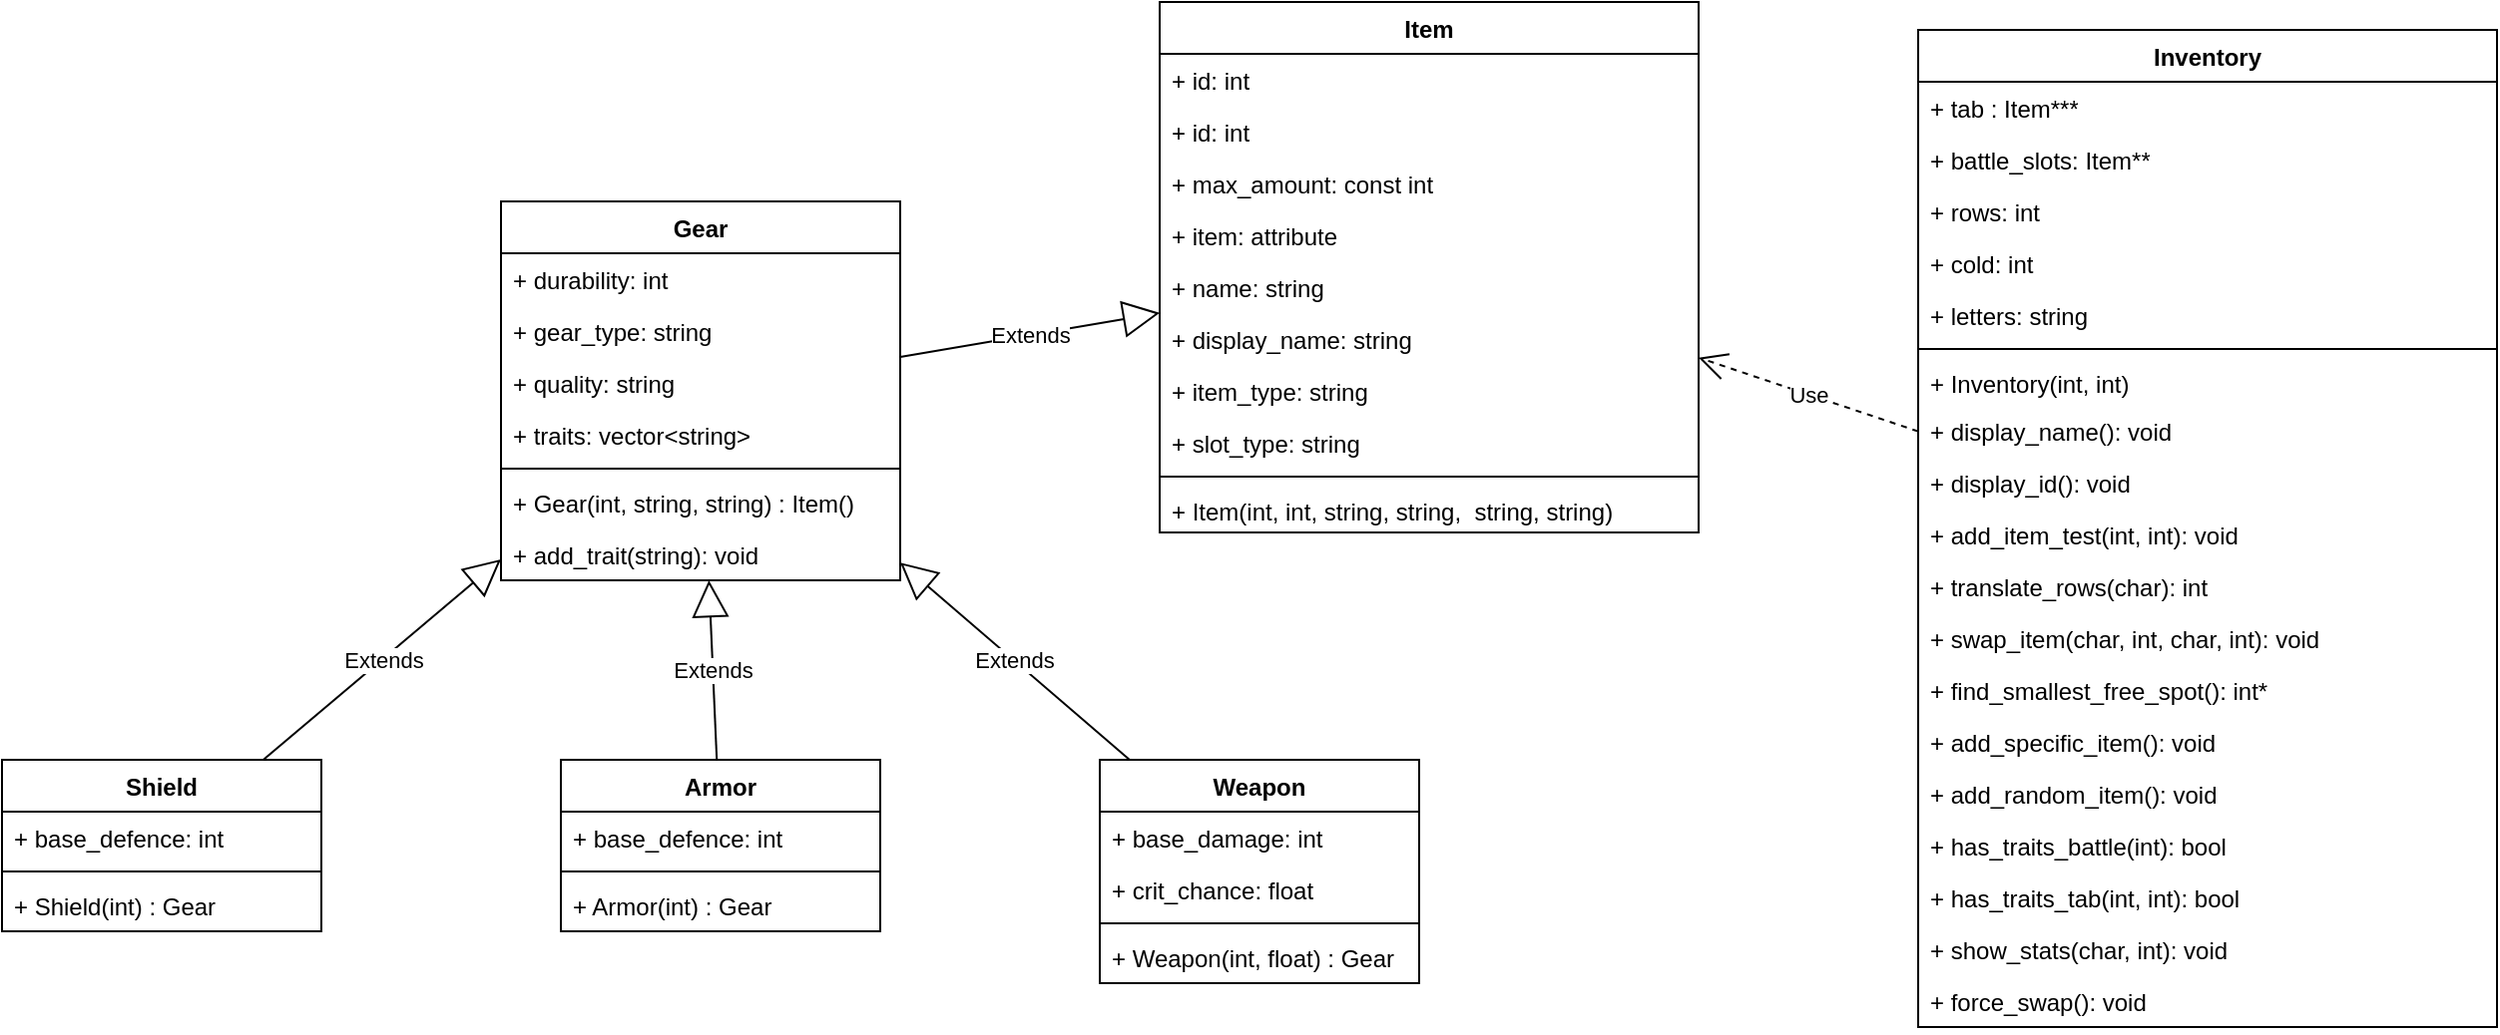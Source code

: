<mxfile version="24.2.0" type="device">
  <diagram name="Page-1" id="_dNiGDaDR8d5EwBt3t6j">
    <mxGraphModel dx="1009" dy="550" grid="1" gridSize="10" guides="1" tooltips="1" connect="1" arrows="1" fold="1" page="1" pageScale="1" pageWidth="827" pageHeight="1169" math="0" shadow="0">
      <root>
        <mxCell id="0" />
        <mxCell id="1" parent="0" />
        <mxCell id="x1fYGA4ewjxQlNlZTTYN-1" value="Item" style="swimlane;fontStyle=1;align=center;verticalAlign=top;childLayout=stackLayout;horizontal=1;startSize=26;horizontalStack=0;resizeParent=1;resizeParentMax=0;resizeLast=0;collapsible=1;marginBottom=0;whiteSpace=wrap;html=1;" vertex="1" parent="1">
          <mxGeometry x="640" y="20" width="270" height="266" as="geometry" />
        </mxCell>
        <mxCell id="x1fYGA4ewjxQlNlZTTYN-44" value="+ id: int" style="text;strokeColor=none;fillColor=none;align=left;verticalAlign=top;spacingLeft=4;spacingRight=4;overflow=hidden;rotatable=0;points=[[0,0.5],[1,0.5]];portConstraint=eastwest;whiteSpace=wrap;html=1;" vertex="1" parent="x1fYGA4ewjxQlNlZTTYN-1">
          <mxGeometry y="26" width="270" height="26" as="geometry" />
        </mxCell>
        <mxCell id="x1fYGA4ewjxQlNlZTTYN-2" value="+ id: int" style="text;strokeColor=none;fillColor=none;align=left;verticalAlign=top;spacingLeft=4;spacingRight=4;overflow=hidden;rotatable=0;points=[[0,0.5],[1,0.5]];portConstraint=eastwest;whiteSpace=wrap;html=1;" vertex="1" parent="x1fYGA4ewjxQlNlZTTYN-1">
          <mxGeometry y="52" width="270" height="26" as="geometry" />
        </mxCell>
        <mxCell id="x1fYGA4ewjxQlNlZTTYN-41" value="+ max_amount: const int" style="text;strokeColor=none;fillColor=none;align=left;verticalAlign=top;spacingLeft=4;spacingRight=4;overflow=hidden;rotatable=0;points=[[0,0.5],[1,0.5]];portConstraint=eastwest;whiteSpace=wrap;html=1;" vertex="1" parent="x1fYGA4ewjxQlNlZTTYN-1">
          <mxGeometry y="78" width="270" height="26" as="geometry" />
        </mxCell>
        <mxCell id="x1fYGA4ewjxQlNlZTTYN-61" value="+ item: attribute" style="text;strokeColor=none;fillColor=none;align=left;verticalAlign=top;spacingLeft=4;spacingRight=4;overflow=hidden;rotatable=0;points=[[0,0.5],[1,0.5]];portConstraint=eastwest;whiteSpace=wrap;html=1;" vertex="1" parent="x1fYGA4ewjxQlNlZTTYN-1">
          <mxGeometry y="104" width="270" height="26" as="geometry" />
        </mxCell>
        <mxCell id="x1fYGA4ewjxQlNlZTTYN-39" value="+ name: string" style="text;strokeColor=none;fillColor=none;align=left;verticalAlign=top;spacingLeft=4;spacingRight=4;overflow=hidden;rotatable=0;points=[[0,0.5],[1,0.5]];portConstraint=eastwest;whiteSpace=wrap;html=1;" vertex="1" parent="x1fYGA4ewjxQlNlZTTYN-1">
          <mxGeometry y="130" width="270" height="26" as="geometry" />
        </mxCell>
        <mxCell id="x1fYGA4ewjxQlNlZTTYN-40" value="+ display_name: string" style="text;strokeColor=none;fillColor=none;align=left;verticalAlign=top;spacingLeft=4;spacingRight=4;overflow=hidden;rotatable=0;points=[[0,0.5],[1,0.5]];portConstraint=eastwest;whiteSpace=wrap;html=1;" vertex="1" parent="x1fYGA4ewjxQlNlZTTYN-1">
          <mxGeometry y="156" width="270" height="26" as="geometry" />
        </mxCell>
        <mxCell id="x1fYGA4ewjxQlNlZTTYN-42" value="+ item_type: string" style="text;strokeColor=none;fillColor=none;align=left;verticalAlign=top;spacingLeft=4;spacingRight=4;overflow=hidden;rotatable=0;points=[[0,0.5],[1,0.5]];portConstraint=eastwest;whiteSpace=wrap;html=1;" vertex="1" parent="x1fYGA4ewjxQlNlZTTYN-1">
          <mxGeometry y="182" width="270" height="26" as="geometry" />
        </mxCell>
        <mxCell id="x1fYGA4ewjxQlNlZTTYN-43" value="+ slot_type: string" style="text;strokeColor=none;fillColor=none;align=left;verticalAlign=top;spacingLeft=4;spacingRight=4;overflow=hidden;rotatable=0;points=[[0,0.5],[1,0.5]];portConstraint=eastwest;whiteSpace=wrap;html=1;" vertex="1" parent="x1fYGA4ewjxQlNlZTTYN-1">
          <mxGeometry y="208" width="270" height="26" as="geometry" />
        </mxCell>
        <mxCell id="x1fYGA4ewjxQlNlZTTYN-3" value="" style="line;strokeWidth=1;fillColor=none;align=left;verticalAlign=middle;spacingTop=-1;spacingLeft=3;spacingRight=3;rotatable=0;labelPosition=right;points=[];portConstraint=eastwest;strokeColor=inherit;" vertex="1" parent="x1fYGA4ewjxQlNlZTTYN-1">
          <mxGeometry y="234" width="270" height="8" as="geometry" />
        </mxCell>
        <mxCell id="x1fYGA4ewjxQlNlZTTYN-4" value="+ Item(int, int, string, string,&amp;nbsp; string, string)" style="text;strokeColor=none;fillColor=none;align=left;verticalAlign=top;spacingLeft=4;spacingRight=4;overflow=hidden;rotatable=0;points=[[0,0.5],[1,0.5]];portConstraint=eastwest;whiteSpace=wrap;html=1;" vertex="1" parent="x1fYGA4ewjxQlNlZTTYN-1">
          <mxGeometry y="242" width="270" height="24" as="geometry" />
        </mxCell>
        <mxCell id="x1fYGA4ewjxQlNlZTTYN-9" value="Gear" style="swimlane;fontStyle=1;align=center;verticalAlign=top;childLayout=stackLayout;horizontal=1;startSize=26;horizontalStack=0;resizeParent=1;resizeParentMax=0;resizeLast=0;collapsible=1;marginBottom=0;whiteSpace=wrap;html=1;" vertex="1" parent="1">
          <mxGeometry x="310" y="120" width="200" height="190" as="geometry" />
        </mxCell>
        <mxCell id="x1fYGA4ewjxQlNlZTTYN-10" value="+ durability: int" style="text;strokeColor=none;fillColor=none;align=left;verticalAlign=top;spacingLeft=4;spacingRight=4;overflow=hidden;rotatable=0;points=[[0,0.5],[1,0.5]];portConstraint=eastwest;whiteSpace=wrap;html=1;" vertex="1" parent="x1fYGA4ewjxQlNlZTTYN-9">
          <mxGeometry y="26" width="200" height="26" as="geometry" />
        </mxCell>
        <mxCell id="x1fYGA4ewjxQlNlZTTYN-48" value="+ gear_type: string" style="text;strokeColor=none;fillColor=none;align=left;verticalAlign=top;spacingLeft=4;spacingRight=4;overflow=hidden;rotatable=0;points=[[0,0.5],[1,0.5]];portConstraint=eastwest;whiteSpace=wrap;html=1;" vertex="1" parent="x1fYGA4ewjxQlNlZTTYN-9">
          <mxGeometry y="52" width="200" height="26" as="geometry" />
        </mxCell>
        <mxCell id="x1fYGA4ewjxQlNlZTTYN-47" value="+ quality: string" style="text;strokeColor=none;fillColor=none;align=left;verticalAlign=top;spacingLeft=4;spacingRight=4;overflow=hidden;rotatable=0;points=[[0,0.5],[1,0.5]];portConstraint=eastwest;whiteSpace=wrap;html=1;" vertex="1" parent="x1fYGA4ewjxQlNlZTTYN-9">
          <mxGeometry y="78" width="200" height="26" as="geometry" />
        </mxCell>
        <mxCell id="x1fYGA4ewjxQlNlZTTYN-50" value="+ traits: vector&amp;lt;string&amp;gt;" style="text;strokeColor=none;fillColor=none;align=left;verticalAlign=top;spacingLeft=4;spacingRight=4;overflow=hidden;rotatable=0;points=[[0,0.5],[1,0.5]];portConstraint=eastwest;whiteSpace=wrap;html=1;" vertex="1" parent="x1fYGA4ewjxQlNlZTTYN-9">
          <mxGeometry y="104" width="200" height="26" as="geometry" />
        </mxCell>
        <mxCell id="x1fYGA4ewjxQlNlZTTYN-11" value="" style="line;strokeWidth=1;fillColor=none;align=left;verticalAlign=middle;spacingTop=-1;spacingLeft=3;spacingRight=3;rotatable=0;labelPosition=right;points=[];portConstraint=eastwest;strokeColor=inherit;" vertex="1" parent="x1fYGA4ewjxQlNlZTTYN-9">
          <mxGeometry y="130" width="200" height="8" as="geometry" />
        </mxCell>
        <mxCell id="x1fYGA4ewjxQlNlZTTYN-12" value="+ Gear(int, string, string) : Item()" style="text;strokeColor=none;fillColor=none;align=left;verticalAlign=top;spacingLeft=4;spacingRight=4;overflow=hidden;rotatable=0;points=[[0,0.5],[1,0.5]];portConstraint=eastwest;whiteSpace=wrap;html=1;" vertex="1" parent="x1fYGA4ewjxQlNlZTTYN-9">
          <mxGeometry y="138" width="200" height="26" as="geometry" />
        </mxCell>
        <mxCell id="x1fYGA4ewjxQlNlZTTYN-51" value="+ add_trait(string): void&amp;nbsp;" style="text;strokeColor=none;fillColor=none;align=left;verticalAlign=top;spacingLeft=4;spacingRight=4;overflow=hidden;rotatable=0;points=[[0,0.5],[1,0.5]];portConstraint=eastwest;whiteSpace=wrap;html=1;" vertex="1" parent="x1fYGA4ewjxQlNlZTTYN-9">
          <mxGeometry y="164" width="200" height="26" as="geometry" />
        </mxCell>
        <mxCell id="x1fYGA4ewjxQlNlZTTYN-13" value="Shield" style="swimlane;fontStyle=1;align=center;verticalAlign=top;childLayout=stackLayout;horizontal=1;startSize=26;horizontalStack=0;resizeParent=1;resizeParentMax=0;resizeLast=0;collapsible=1;marginBottom=0;whiteSpace=wrap;html=1;" vertex="1" parent="1">
          <mxGeometry x="60" y="400" width="160" height="86" as="geometry" />
        </mxCell>
        <mxCell id="x1fYGA4ewjxQlNlZTTYN-14" value="+ base_defence: int" style="text;strokeColor=none;fillColor=none;align=left;verticalAlign=top;spacingLeft=4;spacingRight=4;overflow=hidden;rotatable=0;points=[[0,0.5],[1,0.5]];portConstraint=eastwest;whiteSpace=wrap;html=1;" vertex="1" parent="x1fYGA4ewjxQlNlZTTYN-13">
          <mxGeometry y="26" width="160" height="26" as="geometry" />
        </mxCell>
        <mxCell id="x1fYGA4ewjxQlNlZTTYN-15" value="" style="line;strokeWidth=1;fillColor=none;align=left;verticalAlign=middle;spacingTop=-1;spacingLeft=3;spacingRight=3;rotatable=0;labelPosition=right;points=[];portConstraint=eastwest;strokeColor=inherit;" vertex="1" parent="x1fYGA4ewjxQlNlZTTYN-13">
          <mxGeometry y="52" width="160" height="8" as="geometry" />
        </mxCell>
        <mxCell id="x1fYGA4ewjxQlNlZTTYN-16" value="+ Shield(int) : Gear" style="text;strokeColor=none;fillColor=none;align=left;verticalAlign=top;spacingLeft=4;spacingRight=4;overflow=hidden;rotatable=0;points=[[0,0.5],[1,0.5]];portConstraint=eastwest;whiteSpace=wrap;html=1;" vertex="1" parent="x1fYGA4ewjxQlNlZTTYN-13">
          <mxGeometry y="60" width="160" height="26" as="geometry" />
        </mxCell>
        <mxCell id="x1fYGA4ewjxQlNlZTTYN-21" value="Armor" style="swimlane;fontStyle=1;align=center;verticalAlign=top;childLayout=stackLayout;horizontal=1;startSize=26;horizontalStack=0;resizeParent=1;resizeParentMax=0;resizeLast=0;collapsible=1;marginBottom=0;whiteSpace=wrap;html=1;" vertex="1" parent="1">
          <mxGeometry x="340" y="400" width="160" height="86" as="geometry" />
        </mxCell>
        <mxCell id="x1fYGA4ewjxQlNlZTTYN-22" value="+ base_defence: int" style="text;strokeColor=none;fillColor=none;align=left;verticalAlign=top;spacingLeft=4;spacingRight=4;overflow=hidden;rotatable=0;points=[[0,0.5],[1,0.5]];portConstraint=eastwest;whiteSpace=wrap;html=1;" vertex="1" parent="x1fYGA4ewjxQlNlZTTYN-21">
          <mxGeometry y="26" width="160" height="26" as="geometry" />
        </mxCell>
        <mxCell id="x1fYGA4ewjxQlNlZTTYN-23" value="" style="line;strokeWidth=1;fillColor=none;align=left;verticalAlign=middle;spacingTop=-1;spacingLeft=3;spacingRight=3;rotatable=0;labelPosition=right;points=[];portConstraint=eastwest;strokeColor=inherit;" vertex="1" parent="x1fYGA4ewjxQlNlZTTYN-21">
          <mxGeometry y="52" width="160" height="8" as="geometry" />
        </mxCell>
        <mxCell id="x1fYGA4ewjxQlNlZTTYN-24" value="+ Armor(int) : Gear" style="text;strokeColor=none;fillColor=none;align=left;verticalAlign=top;spacingLeft=4;spacingRight=4;overflow=hidden;rotatable=0;points=[[0,0.5],[1,0.5]];portConstraint=eastwest;whiteSpace=wrap;html=1;" vertex="1" parent="x1fYGA4ewjxQlNlZTTYN-21">
          <mxGeometry y="60" width="160" height="26" as="geometry" />
        </mxCell>
        <mxCell id="x1fYGA4ewjxQlNlZTTYN-29" value="Weapon" style="swimlane;fontStyle=1;align=center;verticalAlign=top;childLayout=stackLayout;horizontal=1;startSize=26;horizontalStack=0;resizeParent=1;resizeParentMax=0;resizeLast=0;collapsible=1;marginBottom=0;whiteSpace=wrap;html=1;" vertex="1" parent="1">
          <mxGeometry x="610" y="400" width="160" height="112" as="geometry" />
        </mxCell>
        <mxCell id="x1fYGA4ewjxQlNlZTTYN-52" value="+ base_damage: int" style="text;strokeColor=none;fillColor=none;align=left;verticalAlign=top;spacingLeft=4;spacingRight=4;overflow=hidden;rotatable=0;points=[[0,0.5],[1,0.5]];portConstraint=eastwest;whiteSpace=wrap;html=1;" vertex="1" parent="x1fYGA4ewjxQlNlZTTYN-29">
          <mxGeometry y="26" width="160" height="26" as="geometry" />
        </mxCell>
        <mxCell id="x1fYGA4ewjxQlNlZTTYN-30" value="+ crit_chance: float" style="text;strokeColor=none;fillColor=none;align=left;verticalAlign=top;spacingLeft=4;spacingRight=4;overflow=hidden;rotatable=0;points=[[0,0.5],[1,0.5]];portConstraint=eastwest;whiteSpace=wrap;html=1;" vertex="1" parent="x1fYGA4ewjxQlNlZTTYN-29">
          <mxGeometry y="52" width="160" height="26" as="geometry" />
        </mxCell>
        <mxCell id="x1fYGA4ewjxQlNlZTTYN-31" value="" style="line;strokeWidth=1;fillColor=none;align=left;verticalAlign=middle;spacingTop=-1;spacingLeft=3;spacingRight=3;rotatable=0;labelPosition=right;points=[];portConstraint=eastwest;strokeColor=inherit;" vertex="1" parent="x1fYGA4ewjxQlNlZTTYN-29">
          <mxGeometry y="78" width="160" height="8" as="geometry" />
        </mxCell>
        <mxCell id="x1fYGA4ewjxQlNlZTTYN-32" value="+ Weapon(int, float) : Gear" style="text;strokeColor=none;fillColor=none;align=left;verticalAlign=top;spacingLeft=4;spacingRight=4;overflow=hidden;rotatable=0;points=[[0,0.5],[1,0.5]];portConstraint=eastwest;whiteSpace=wrap;html=1;" vertex="1" parent="x1fYGA4ewjxQlNlZTTYN-29">
          <mxGeometry y="86" width="160" height="26" as="geometry" />
        </mxCell>
        <mxCell id="x1fYGA4ewjxQlNlZTTYN-33" value="Extends" style="endArrow=block;endSize=16;endFill=0;html=1;rounded=0;" edge="1" parent="1" source="x1fYGA4ewjxQlNlZTTYN-9" target="x1fYGA4ewjxQlNlZTTYN-1">
          <mxGeometry width="160" relative="1" as="geometry">
            <mxPoint x="330" y="290" as="sourcePoint" />
            <mxPoint x="490" y="290" as="targetPoint" />
          </mxGeometry>
        </mxCell>
        <mxCell id="x1fYGA4ewjxQlNlZTTYN-36" value="Extends" style="endArrow=block;endSize=16;endFill=0;html=1;rounded=0;" edge="1" parent="1" source="x1fYGA4ewjxQlNlZTTYN-13" target="x1fYGA4ewjxQlNlZTTYN-9">
          <mxGeometry width="160" relative="1" as="geometry">
            <mxPoint x="330" y="290" as="sourcePoint" />
            <mxPoint x="490" y="290" as="targetPoint" />
          </mxGeometry>
        </mxCell>
        <mxCell id="x1fYGA4ewjxQlNlZTTYN-37" value="Extends" style="endArrow=block;endSize=16;endFill=0;html=1;rounded=0;" edge="1" parent="1" source="x1fYGA4ewjxQlNlZTTYN-29" target="x1fYGA4ewjxQlNlZTTYN-9">
          <mxGeometry width="160" relative="1" as="geometry">
            <mxPoint x="330" y="290" as="sourcePoint" />
            <mxPoint x="710" y="160" as="targetPoint" />
          </mxGeometry>
        </mxCell>
        <mxCell id="x1fYGA4ewjxQlNlZTTYN-38" value="Extends" style="endArrow=block;endSize=16;endFill=0;html=1;rounded=0;" edge="1" parent="1" source="x1fYGA4ewjxQlNlZTTYN-21" target="x1fYGA4ewjxQlNlZTTYN-9">
          <mxGeometry width="160" relative="1" as="geometry">
            <mxPoint x="330" y="290" as="sourcePoint" />
            <mxPoint x="490" y="290" as="targetPoint" />
          </mxGeometry>
        </mxCell>
        <mxCell id="x1fYGA4ewjxQlNlZTTYN-53" value="Inventory" style="swimlane;fontStyle=1;align=center;verticalAlign=top;childLayout=stackLayout;horizontal=1;startSize=26;horizontalStack=0;resizeParent=1;resizeParentMax=0;resizeLast=0;collapsible=1;marginBottom=0;whiteSpace=wrap;html=1;" vertex="1" parent="1">
          <mxGeometry x="1020" y="34" width="290" height="500" as="geometry" />
        </mxCell>
        <mxCell id="x1fYGA4ewjxQlNlZTTYN-54" value="+ tab : Item***" style="text;strokeColor=none;fillColor=none;align=left;verticalAlign=top;spacingLeft=4;spacingRight=4;overflow=hidden;rotatable=0;points=[[0,0.5],[1,0.5]];portConstraint=eastwest;whiteSpace=wrap;html=1;" vertex="1" parent="x1fYGA4ewjxQlNlZTTYN-53">
          <mxGeometry y="26" width="290" height="26" as="geometry" />
        </mxCell>
        <mxCell id="x1fYGA4ewjxQlNlZTTYN-60" value="+ battle_slots: Item**" style="text;strokeColor=none;fillColor=none;align=left;verticalAlign=top;spacingLeft=4;spacingRight=4;overflow=hidden;rotatable=0;points=[[0,0.5],[1,0.5]];portConstraint=eastwest;whiteSpace=wrap;html=1;" vertex="1" parent="x1fYGA4ewjxQlNlZTTYN-53">
          <mxGeometry y="52" width="290" height="26" as="geometry" />
        </mxCell>
        <mxCell id="x1fYGA4ewjxQlNlZTTYN-59" value="+ rows: int" style="text;strokeColor=none;fillColor=none;align=left;verticalAlign=top;spacingLeft=4;spacingRight=4;overflow=hidden;rotatable=0;points=[[0,0.5],[1,0.5]];portConstraint=eastwest;whiteSpace=wrap;html=1;" vertex="1" parent="x1fYGA4ewjxQlNlZTTYN-53">
          <mxGeometry y="78" width="290" height="26" as="geometry" />
        </mxCell>
        <mxCell id="x1fYGA4ewjxQlNlZTTYN-58" value="+ cold: int" style="text;strokeColor=none;fillColor=none;align=left;verticalAlign=top;spacingLeft=4;spacingRight=4;overflow=hidden;rotatable=0;points=[[0,0.5],[1,0.5]];portConstraint=eastwest;whiteSpace=wrap;html=1;" vertex="1" parent="x1fYGA4ewjxQlNlZTTYN-53">
          <mxGeometry y="104" width="290" height="26" as="geometry" />
        </mxCell>
        <mxCell id="x1fYGA4ewjxQlNlZTTYN-63" value="+ letters: string" style="text;strokeColor=none;fillColor=none;align=left;verticalAlign=top;spacingLeft=4;spacingRight=4;overflow=hidden;rotatable=0;points=[[0,0.5],[1,0.5]];portConstraint=eastwest;whiteSpace=wrap;html=1;" vertex="1" parent="x1fYGA4ewjxQlNlZTTYN-53">
          <mxGeometry y="130" width="290" height="26" as="geometry" />
        </mxCell>
        <mxCell id="x1fYGA4ewjxQlNlZTTYN-55" value="" style="line;strokeWidth=1;fillColor=none;align=left;verticalAlign=middle;spacingTop=-1;spacingLeft=3;spacingRight=3;rotatable=0;labelPosition=right;points=[];portConstraint=eastwest;strokeColor=inherit;" vertex="1" parent="x1fYGA4ewjxQlNlZTTYN-53">
          <mxGeometry y="156" width="290" height="8" as="geometry" />
        </mxCell>
        <mxCell id="x1fYGA4ewjxQlNlZTTYN-56" value="+ Inventory(int, int)" style="text;strokeColor=none;fillColor=none;align=left;verticalAlign=top;spacingLeft=4;spacingRight=4;overflow=hidden;rotatable=0;points=[[0,0.5],[1,0.5]];portConstraint=eastwest;whiteSpace=wrap;html=1;" vertex="1" parent="x1fYGA4ewjxQlNlZTTYN-53">
          <mxGeometry y="164" width="290" height="24" as="geometry" />
        </mxCell>
        <mxCell id="x1fYGA4ewjxQlNlZTTYN-57" value="+ display_name(): void" style="text;strokeColor=none;fillColor=none;align=left;verticalAlign=top;spacingLeft=4;spacingRight=4;overflow=hidden;rotatable=0;points=[[0,0.5],[1,0.5]];portConstraint=eastwest;whiteSpace=wrap;html=1;" vertex="1" parent="x1fYGA4ewjxQlNlZTTYN-53">
          <mxGeometry y="188" width="290" height="26" as="geometry" />
        </mxCell>
        <mxCell id="x1fYGA4ewjxQlNlZTTYN-62" value="+ display_id(): void" style="text;strokeColor=none;fillColor=none;align=left;verticalAlign=top;spacingLeft=4;spacingRight=4;overflow=hidden;rotatable=0;points=[[0,0.5],[1,0.5]];portConstraint=eastwest;whiteSpace=wrap;html=1;" vertex="1" parent="x1fYGA4ewjxQlNlZTTYN-53">
          <mxGeometry y="214" width="290" height="26" as="geometry" />
        </mxCell>
        <mxCell id="x1fYGA4ewjxQlNlZTTYN-64" value="+ add_item_test(int, int): void" style="text;strokeColor=none;fillColor=none;align=left;verticalAlign=top;spacingLeft=4;spacingRight=4;overflow=hidden;rotatable=0;points=[[0,0.5],[1,0.5]];portConstraint=eastwest;whiteSpace=wrap;html=1;" vertex="1" parent="x1fYGA4ewjxQlNlZTTYN-53">
          <mxGeometry y="240" width="290" height="26" as="geometry" />
        </mxCell>
        <mxCell id="x1fYGA4ewjxQlNlZTTYN-65" value="+ translate_rows(char): int" style="text;strokeColor=none;fillColor=none;align=left;verticalAlign=top;spacingLeft=4;spacingRight=4;overflow=hidden;rotatable=0;points=[[0,0.5],[1,0.5]];portConstraint=eastwest;whiteSpace=wrap;html=1;" vertex="1" parent="x1fYGA4ewjxQlNlZTTYN-53">
          <mxGeometry y="266" width="290" height="26" as="geometry" />
        </mxCell>
        <mxCell id="x1fYGA4ewjxQlNlZTTYN-66" value="+ swap_item(char, int, char, int): void" style="text;strokeColor=none;fillColor=none;align=left;verticalAlign=top;spacingLeft=4;spacingRight=4;overflow=hidden;rotatable=0;points=[[0,0.5],[1,0.5]];portConstraint=eastwest;whiteSpace=wrap;html=1;" vertex="1" parent="x1fYGA4ewjxQlNlZTTYN-53">
          <mxGeometry y="292" width="290" height="26" as="geometry" />
        </mxCell>
        <mxCell id="x1fYGA4ewjxQlNlZTTYN-67" value="+ find_smallest_free_spot(): int*" style="text;strokeColor=none;fillColor=none;align=left;verticalAlign=top;spacingLeft=4;spacingRight=4;overflow=hidden;rotatable=0;points=[[0,0.5],[1,0.5]];portConstraint=eastwest;whiteSpace=wrap;html=1;" vertex="1" parent="x1fYGA4ewjxQlNlZTTYN-53">
          <mxGeometry y="318" width="290" height="26" as="geometry" />
        </mxCell>
        <mxCell id="x1fYGA4ewjxQlNlZTTYN-68" value="+ add_specific_item(): void" style="text;strokeColor=none;fillColor=none;align=left;verticalAlign=top;spacingLeft=4;spacingRight=4;overflow=hidden;rotatable=0;points=[[0,0.5],[1,0.5]];portConstraint=eastwest;whiteSpace=wrap;html=1;" vertex="1" parent="x1fYGA4ewjxQlNlZTTYN-53">
          <mxGeometry y="344" width="290" height="26" as="geometry" />
        </mxCell>
        <mxCell id="x1fYGA4ewjxQlNlZTTYN-70" value="+ add_random_item(): void" style="text;strokeColor=none;fillColor=none;align=left;verticalAlign=top;spacingLeft=4;spacingRight=4;overflow=hidden;rotatable=0;points=[[0,0.5],[1,0.5]];portConstraint=eastwest;whiteSpace=wrap;html=1;" vertex="1" parent="x1fYGA4ewjxQlNlZTTYN-53">
          <mxGeometry y="370" width="290" height="26" as="geometry" />
        </mxCell>
        <mxCell id="x1fYGA4ewjxQlNlZTTYN-69" value="+ has_traits_battle(int): bool" style="text;strokeColor=none;fillColor=none;align=left;verticalAlign=top;spacingLeft=4;spacingRight=4;overflow=hidden;rotatable=0;points=[[0,0.5],[1,0.5]];portConstraint=eastwest;whiteSpace=wrap;html=1;" vertex="1" parent="x1fYGA4ewjxQlNlZTTYN-53">
          <mxGeometry y="396" width="290" height="26" as="geometry" />
        </mxCell>
        <mxCell id="x1fYGA4ewjxQlNlZTTYN-71" value="+ has_traits_tab(int, int): bool" style="text;strokeColor=none;fillColor=none;align=left;verticalAlign=top;spacingLeft=4;spacingRight=4;overflow=hidden;rotatable=0;points=[[0,0.5],[1,0.5]];portConstraint=eastwest;whiteSpace=wrap;html=1;" vertex="1" parent="x1fYGA4ewjxQlNlZTTYN-53">
          <mxGeometry y="422" width="290" height="26" as="geometry" />
        </mxCell>
        <mxCell id="x1fYGA4ewjxQlNlZTTYN-72" value="+ show_stats(char, int): void" style="text;strokeColor=none;fillColor=none;align=left;verticalAlign=top;spacingLeft=4;spacingRight=4;overflow=hidden;rotatable=0;points=[[0,0.5],[1,0.5]];portConstraint=eastwest;whiteSpace=wrap;html=1;" vertex="1" parent="x1fYGA4ewjxQlNlZTTYN-53">
          <mxGeometry y="448" width="290" height="26" as="geometry" />
        </mxCell>
        <mxCell id="x1fYGA4ewjxQlNlZTTYN-73" value="+ force_swap(): void" style="text;strokeColor=none;fillColor=none;align=left;verticalAlign=top;spacingLeft=4;spacingRight=4;overflow=hidden;rotatable=0;points=[[0,0.5],[1,0.5]];portConstraint=eastwest;whiteSpace=wrap;html=1;" vertex="1" parent="x1fYGA4ewjxQlNlZTTYN-53">
          <mxGeometry y="474" width="290" height="26" as="geometry" />
        </mxCell>
        <mxCell id="x1fYGA4ewjxQlNlZTTYN-74" value="Use" style="endArrow=open;endSize=12;dashed=1;html=1;rounded=0;" edge="1" parent="1" source="x1fYGA4ewjxQlNlZTTYN-53" target="x1fYGA4ewjxQlNlZTTYN-1">
          <mxGeometry width="160" relative="1" as="geometry">
            <mxPoint x="780" y="290" as="sourcePoint" />
            <mxPoint x="940" y="290" as="targetPoint" />
          </mxGeometry>
        </mxCell>
      </root>
    </mxGraphModel>
  </diagram>
</mxfile>
